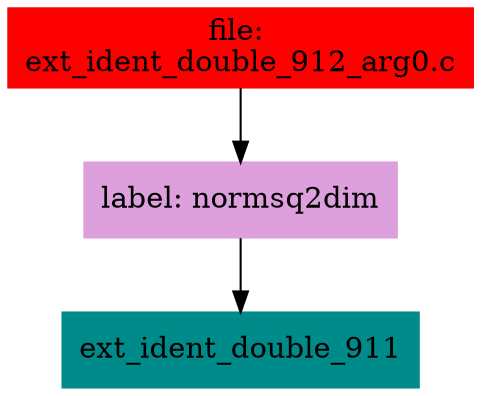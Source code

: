 digraph G {
node [shape=box]

0 [label="file: 
ext_ident_double_912_arg0.c",color=red, style=filled]
1 [label="label: normsq2dim",color=plum, style=filled]
0 -> 1
2 [label="ext_ident_double_911",color=cyan4, style=filled]
1 -> 2


}

